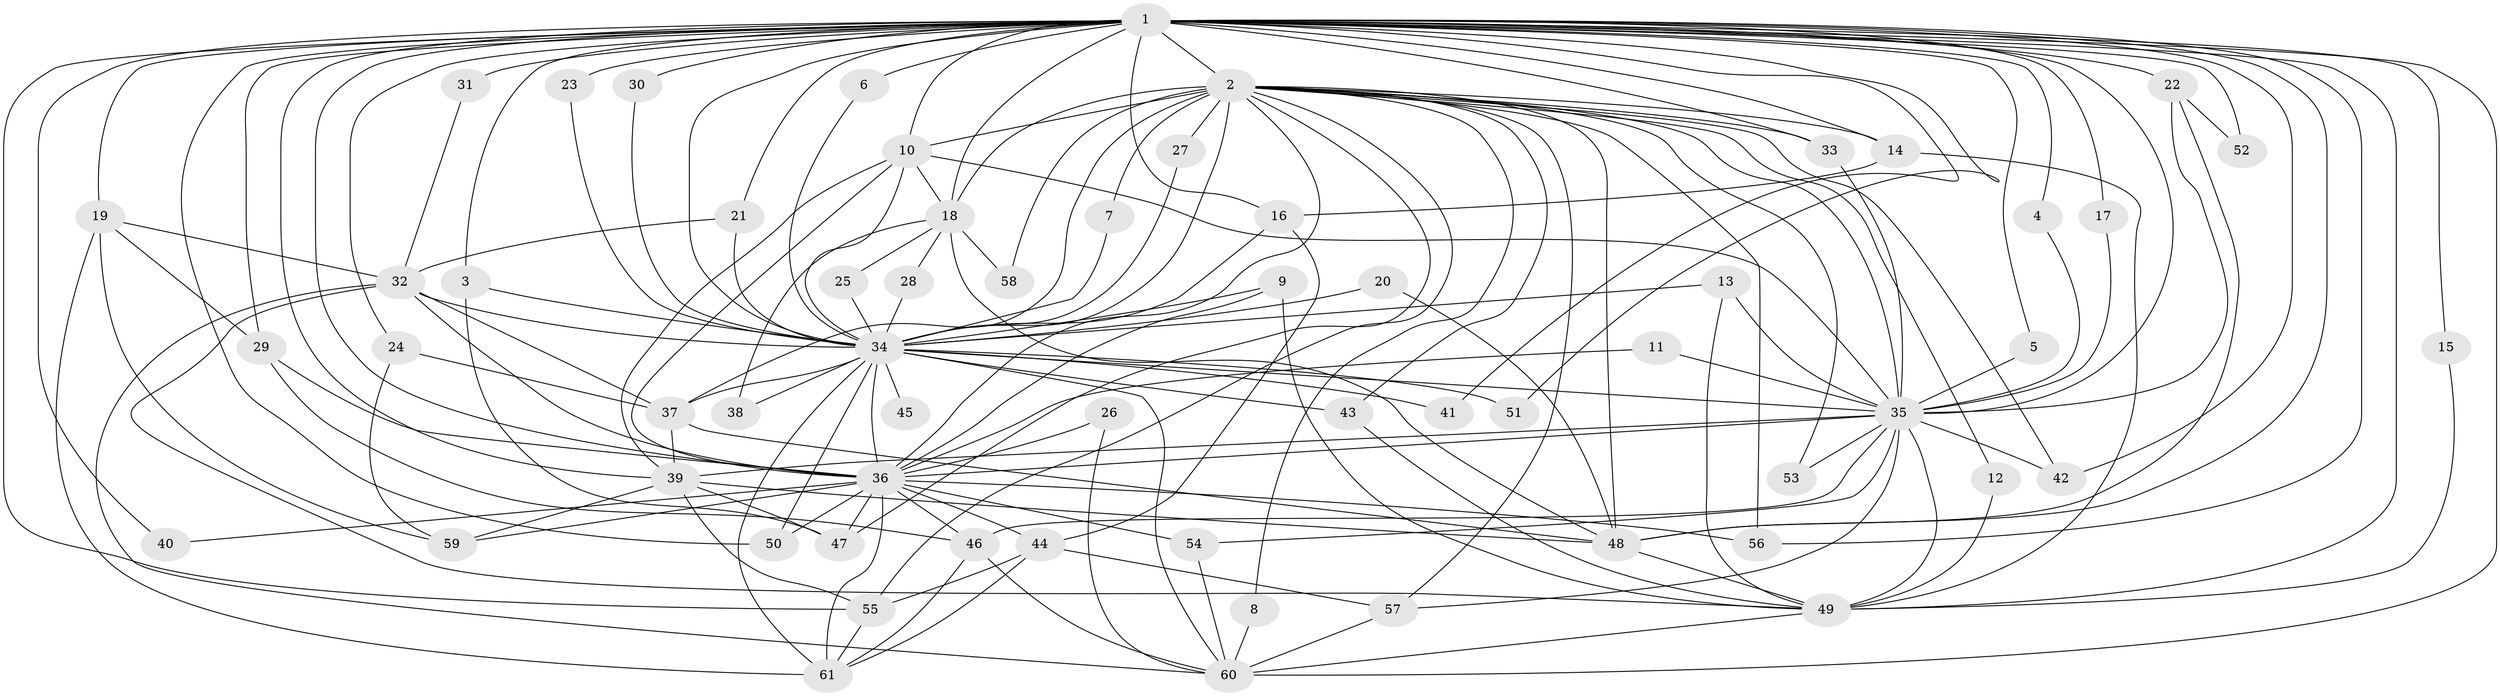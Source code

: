 // original degree distribution, {38: 0.008264462809917356, 12: 0.01652892561983471, 25: 0.01652892561983471, 17: 0.008264462809917356, 23: 0.008264462809917356, 18: 0.01652892561983471, 20: 0.008264462809917356, 3: 0.23140495867768596, 4: 0.10743801652892562, 7: 0.01652892561983471, 10: 0.01652892561983471, 9: 0.008264462809917356, 6: 0.01652892561983471, 2: 0.5041322314049587, 8: 0.008264462809917356, 5: 0.008264462809917356}
// Generated by graph-tools (version 1.1) at 2025/49/03/09/25 03:49:34]
// undirected, 61 vertices, 162 edges
graph export_dot {
graph [start="1"]
  node [color=gray90,style=filled];
  1;
  2;
  3;
  4;
  5;
  6;
  7;
  8;
  9;
  10;
  11;
  12;
  13;
  14;
  15;
  16;
  17;
  18;
  19;
  20;
  21;
  22;
  23;
  24;
  25;
  26;
  27;
  28;
  29;
  30;
  31;
  32;
  33;
  34;
  35;
  36;
  37;
  38;
  39;
  40;
  41;
  42;
  43;
  44;
  45;
  46;
  47;
  48;
  49;
  50;
  51;
  52;
  53;
  54;
  55;
  56;
  57;
  58;
  59;
  60;
  61;
  1 -- 2 [weight=8.0];
  1 -- 3 [weight=1.0];
  1 -- 4 [weight=1.0];
  1 -- 5 [weight=1.0];
  1 -- 6 [weight=1.0];
  1 -- 10 [weight=5.0];
  1 -- 14 [weight=1.0];
  1 -- 15 [weight=1.0];
  1 -- 16 [weight=1.0];
  1 -- 17 [weight=1.0];
  1 -- 18 [weight=1.0];
  1 -- 19 [weight=1.0];
  1 -- 21 [weight=1.0];
  1 -- 22 [weight=2.0];
  1 -- 23 [weight=1.0];
  1 -- 24 [weight=1.0];
  1 -- 29 [weight=1.0];
  1 -- 30 [weight=1.0];
  1 -- 31 [weight=2.0];
  1 -- 33 [weight=1.0];
  1 -- 34 [weight=4.0];
  1 -- 35 [weight=4.0];
  1 -- 36 [weight=4.0];
  1 -- 39 [weight=2.0];
  1 -- 40 [weight=1.0];
  1 -- 41 [weight=1.0];
  1 -- 42 [weight=1.0];
  1 -- 48 [weight=1.0];
  1 -- 49 [weight=2.0];
  1 -- 50 [weight=1.0];
  1 -- 51 [weight=1.0];
  1 -- 52 [weight=1.0];
  1 -- 55 [weight=1.0];
  1 -- 56 [weight=1.0];
  1 -- 60 [weight=2.0];
  2 -- 7 [weight=1.0];
  2 -- 8 [weight=1.0];
  2 -- 10 [weight=2.0];
  2 -- 12 [weight=1.0];
  2 -- 14 [weight=1.0];
  2 -- 18 [weight=1.0];
  2 -- 27 [weight=1.0];
  2 -- 33 [weight=1.0];
  2 -- 34 [weight=2.0];
  2 -- 35 [weight=2.0];
  2 -- 36 [weight=2.0];
  2 -- 37 [weight=1.0];
  2 -- 42 [weight=1.0];
  2 -- 43 [weight=1.0];
  2 -- 47 [weight=1.0];
  2 -- 48 [weight=1.0];
  2 -- 53 [weight=1.0];
  2 -- 55 [weight=1.0];
  2 -- 56 [weight=1.0];
  2 -- 57 [weight=1.0];
  2 -- 58 [weight=1.0];
  3 -- 34 [weight=1.0];
  3 -- 47 [weight=1.0];
  4 -- 35 [weight=1.0];
  5 -- 35 [weight=1.0];
  6 -- 34 [weight=1.0];
  7 -- 34 [weight=1.0];
  8 -- 60 [weight=1.0];
  9 -- 34 [weight=1.0];
  9 -- 36 [weight=1.0];
  9 -- 49 [weight=1.0];
  10 -- 18 [weight=1.0];
  10 -- 34 [weight=1.0];
  10 -- 35 [weight=1.0];
  10 -- 36 [weight=1.0];
  10 -- 39 [weight=1.0];
  11 -- 35 [weight=1.0];
  11 -- 36 [weight=1.0];
  12 -- 49 [weight=1.0];
  13 -- 34 [weight=1.0];
  13 -- 35 [weight=1.0];
  13 -- 49 [weight=1.0];
  14 -- 16 [weight=1.0];
  14 -- 49 [weight=1.0];
  15 -- 49 [weight=1.0];
  16 -- 34 [weight=1.0];
  16 -- 44 [weight=1.0];
  17 -- 35 [weight=1.0];
  18 -- 25 [weight=1.0];
  18 -- 28 [weight=1.0];
  18 -- 38 [weight=1.0];
  18 -- 48 [weight=1.0];
  18 -- 58 [weight=1.0];
  19 -- 29 [weight=1.0];
  19 -- 32 [weight=1.0];
  19 -- 59 [weight=1.0];
  19 -- 61 [weight=1.0];
  20 -- 34 [weight=1.0];
  20 -- 48 [weight=1.0];
  21 -- 32 [weight=1.0];
  21 -- 34 [weight=1.0];
  22 -- 35 [weight=1.0];
  22 -- 48 [weight=1.0];
  22 -- 52 [weight=1.0];
  23 -- 34 [weight=1.0];
  24 -- 37 [weight=2.0];
  24 -- 59 [weight=1.0];
  25 -- 34 [weight=1.0];
  26 -- 36 [weight=1.0];
  26 -- 60 [weight=1.0];
  27 -- 34 [weight=1.0];
  28 -- 34 [weight=1.0];
  29 -- 36 [weight=1.0];
  29 -- 46 [weight=1.0];
  30 -- 34 [weight=1.0];
  31 -- 32 [weight=1.0];
  32 -- 34 [weight=2.0];
  32 -- 36 [weight=1.0];
  32 -- 37 [weight=1.0];
  32 -- 49 [weight=1.0];
  32 -- 60 [weight=1.0];
  33 -- 35 [weight=1.0];
  34 -- 35 [weight=1.0];
  34 -- 36 [weight=1.0];
  34 -- 37 [weight=2.0];
  34 -- 38 [weight=1.0];
  34 -- 41 [weight=1.0];
  34 -- 43 [weight=2.0];
  34 -- 45 [weight=1.0];
  34 -- 50 [weight=1.0];
  34 -- 51 [weight=1.0];
  34 -- 60 [weight=1.0];
  34 -- 61 [weight=1.0];
  35 -- 36 [weight=1.0];
  35 -- 39 [weight=1.0];
  35 -- 42 [weight=1.0];
  35 -- 46 [weight=1.0];
  35 -- 49 [weight=1.0];
  35 -- 53 [weight=1.0];
  35 -- 54 [weight=1.0];
  35 -- 57 [weight=1.0];
  36 -- 40 [weight=1.0];
  36 -- 44 [weight=1.0];
  36 -- 46 [weight=1.0];
  36 -- 47 [weight=1.0];
  36 -- 50 [weight=1.0];
  36 -- 54 [weight=2.0];
  36 -- 56 [weight=1.0];
  36 -- 59 [weight=1.0];
  36 -- 61 [weight=1.0];
  37 -- 39 [weight=1.0];
  37 -- 48 [weight=1.0];
  39 -- 47 [weight=1.0];
  39 -- 48 [weight=1.0];
  39 -- 55 [weight=2.0];
  39 -- 59 [weight=1.0];
  43 -- 49 [weight=1.0];
  44 -- 55 [weight=1.0];
  44 -- 57 [weight=1.0];
  44 -- 61 [weight=1.0];
  46 -- 60 [weight=1.0];
  46 -- 61 [weight=1.0];
  48 -- 49 [weight=1.0];
  49 -- 60 [weight=1.0];
  54 -- 60 [weight=1.0];
  55 -- 61 [weight=1.0];
  57 -- 60 [weight=1.0];
}
